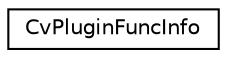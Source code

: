 digraph "Graphical Class Hierarchy"
{
 // LATEX_PDF_SIZE
  edge [fontname="Helvetica",fontsize="10",labelfontname="Helvetica",labelfontsize="10"];
  node [fontname="Helvetica",fontsize="10",shape=record];
  rankdir="LR";
  Node0 [label="CvPluginFuncInfo",height=0.2,width=0.4,color="black", fillcolor="white", style="filled",URL="$struct_cv_plugin_func_info.html",tooltip=" "];
}
